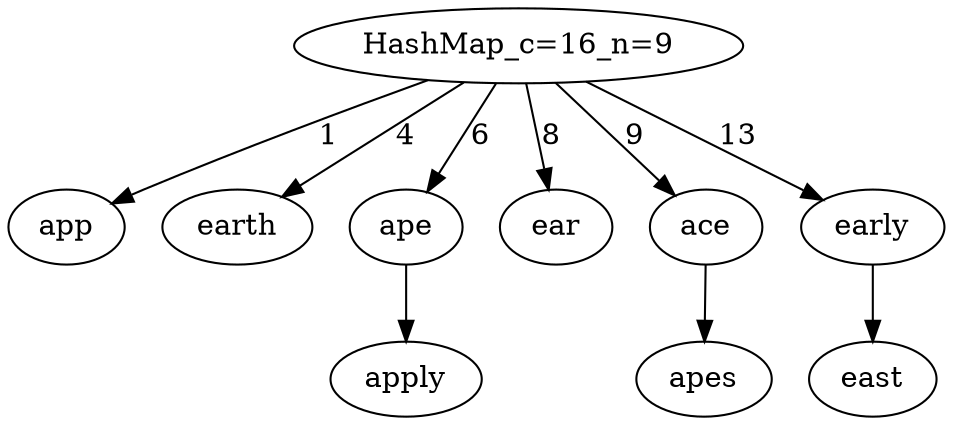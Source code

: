 digraph OurHashMap {
"HashMap_c=16_n=9"
"HashMap_c=16_n=9" -> {"app"} [label="1"]
"HashMap_c=16_n=9" -> {"earth"} [label="4"]
"HashMap_c=16_n=9" -> {"ape"} [label="6"]
"ape" -> {"apply"}
"HashMap_c=16_n=9" -> {"ear"} [label="8"]
"HashMap_c=16_n=9" -> {"ace"} [label="9"]
"ace" -> {"apes"}
"HashMap_c=16_n=9" -> {"early"} [label="13"]
"early" -> {"east"}
}
